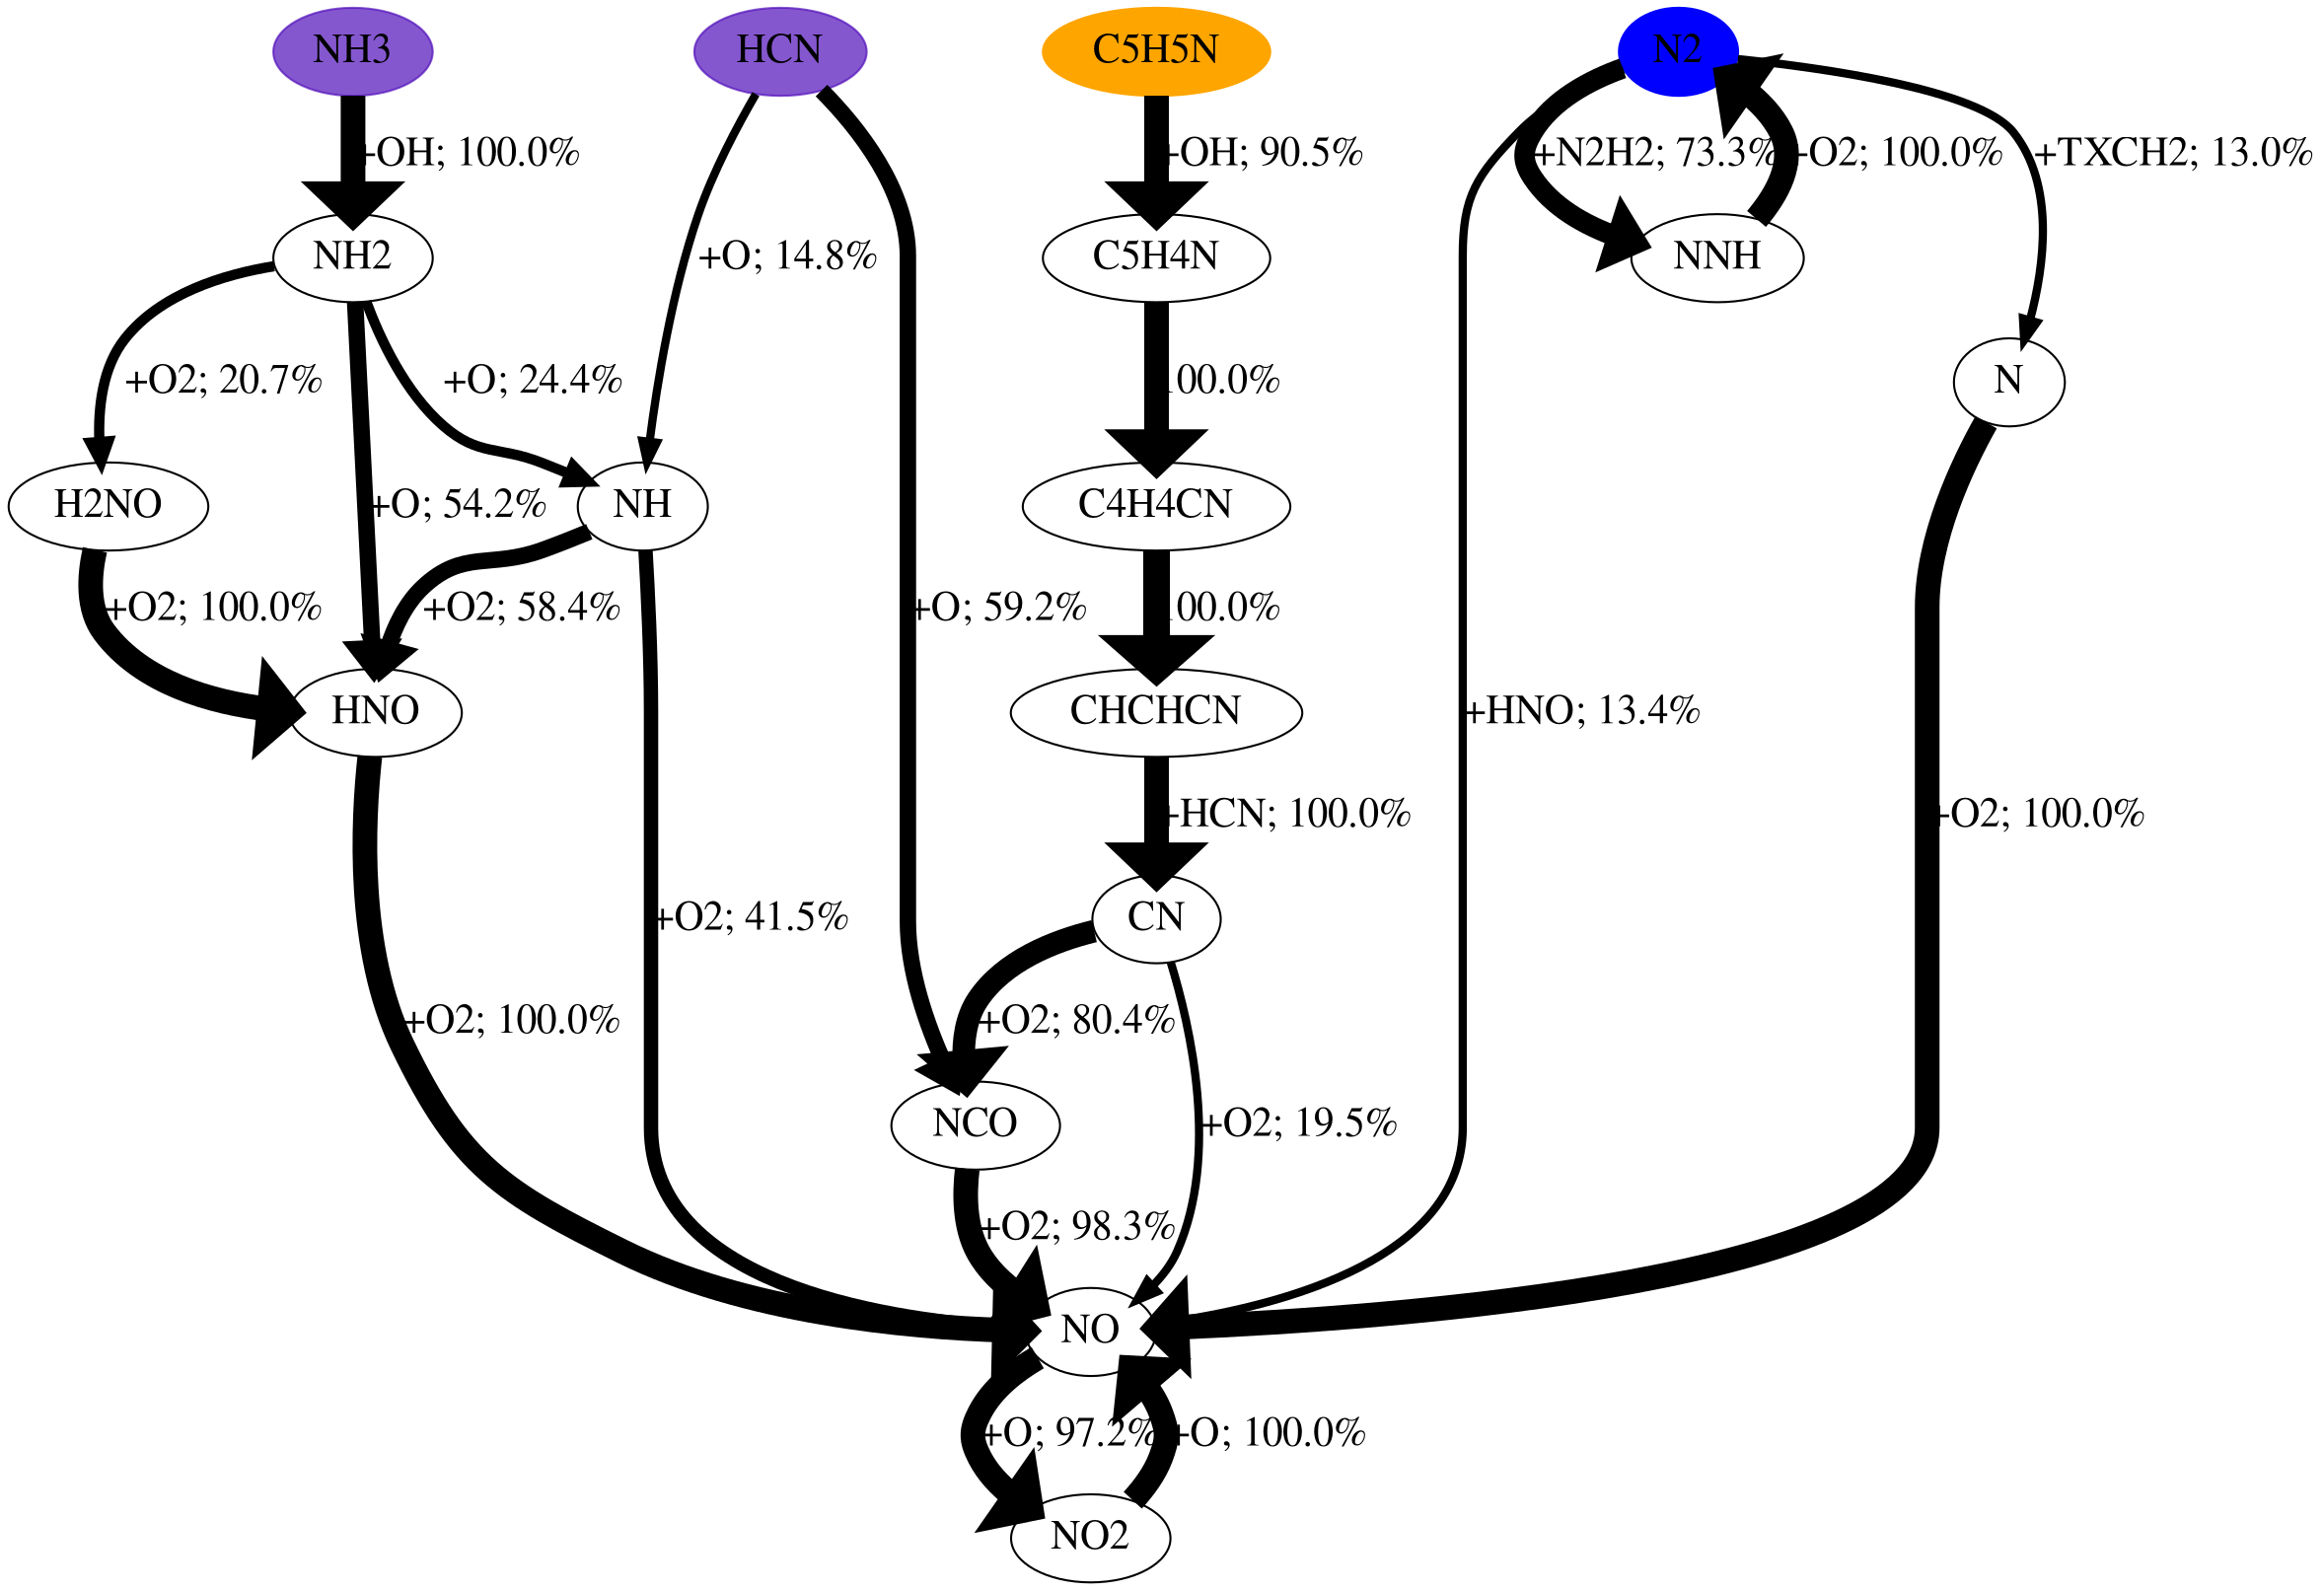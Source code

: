 digraph {
    graph [b="0,0,1558,558", rankdir=TB, center=true];
	NO -> NO2 [label="+O; 97.2%" fontcolor=black fontname=Times fontsize=20 penwidth=12]
	HCN -> NH [label="+O; 14.8%" fontcolor=black fontname=Times fontsize=20 penwidth=4]
	HCN -> NCO [label="+O; 59.2%" fontcolor=black fontname=Times fontsize=20 penwidth=8]
	NH3 -> NH2 [label="+OH; 100.0%" fontcolor=black fontname=Times fontsize=20 penwidth=12]
	N2 -> NNH [label="+N2H2; 73.3%" fontcolor=black fontname=Times fontsize=20 penwidth=10]
	N2 -> N [label="+TXCH2; 13.0%" fontcolor=black fontname=Times fontsize=20 penwidth=4]
	N2 -> NO [label="+HNO; 13.4%" fontcolor=black fontname=Times fontsize=20 penwidth=4]
	NO2 -> NO [label="+O; 100.0%" fontcolor=black fontname=Times fontsize=20 penwidth=12]
	C5H5N -> C5H4N [label="+OH; 90.5%" fontcolor=black fontname=Times fontsize=20 penwidth=12]
	NH -> HNO [label="+O2; 58.4%" fontcolor=black fontname=Times fontsize=20 penwidth=8]
	NH -> NO [label="+O2; 41.5%" fontcolor=black fontname=Times fontsize=20 penwidth=7]
	NCO -> NO [label="+O2; 98.3%" fontcolor=black fontname=Times fontsize=20 penwidth=12]
	NH2 -> NH [label="+O; 24.4%" fontcolor=black fontname=Times fontsize=20 penwidth=5]
	NH2 -> HNO [label="+O; 54.2%" fontcolor=black fontname=Times fontsize=20 penwidth=8]
	NH2 -> H2NO [label="+O2; 20.7%" fontcolor=black fontname=Times fontsize=20 penwidth=5]
	NNH -> N2 [label="+O2; 100.0%" fontcolor=black fontname=Times fontsize=20 penwidth=12]
	N -> NO [label="+O2; 100.0%" fontcolor=black fontname=Times fontsize=20 penwidth=12]
	C5H4N -> C4H4CN [label="100.0%" fontcolor=black fontname=Times fontsize=20 penwidth=12]
	HNO -> NO [label="+O2; 100.0%" fontcolor=black fontname=Times fontsize=20 penwidth=12]
	H2NO -> HNO [label="+O2; 100.0%" fontcolor=black fontname=Times fontsize=20 penwidth=12]
	C4H4CN -> CHCHCN [label="100.0%" fontcolor=black fontname=Times fontsize=20 penwidth=13]
	CHCHCN -> CN [label="+HCN; 100.0%" fontcolor=black fontname=Times fontsize=20 penwidth=12]
	CN -> NO [label="+O2; 19.5%" fontcolor=black fontname=Times fontsize=20 penwidth=4]
	CN -> NCO [label="+O2; 80.4%" fontcolor=black fontname=Times fontsize=20 penwidth=11]
	NO [fontname=Times fontsize=20]
	HCN [fontname=Times fontsize=20]
	NH3 [fontname=Times fontsize=20]
	N2 [fontname=Times fontsize=20]
	NO2 [fontname=Times fontsize=20]
	C5H5N [fontname=Times fontsize=20]
	NH [fontname=Times fontsize=20]
	NCO [fontname=Times fontsize=20]
	NH2 [fontname=Times fontsize=20]
	NNH [fontname=Times fontsize=20]
	N [fontname=Times fontsize=20]
	C5H4N [fontname=Times fontsize=20]
	HNO [fontname=Times fontsize=20]
	H2NO [fontname=Times fontsize=20]
	C4H4CN [fontname=Times fontsize=20]
	CHCHCN [fontname=Times fontsize=20]
	CN [fontname=Times fontsize=20]
	HCN [color="#500dbab1" fillcolor="#500dbab1" style=filled]
	NH3 [color="#500dbab1" fillcolor="#500dbab1" style=filled]
	C5H5N [color=orange fillcolor=orange style=filled]
	N2 [color=blue fillcolor=blue style=filled]

    {rank="source"; C5H5N,NH3,HCN,N2}
}